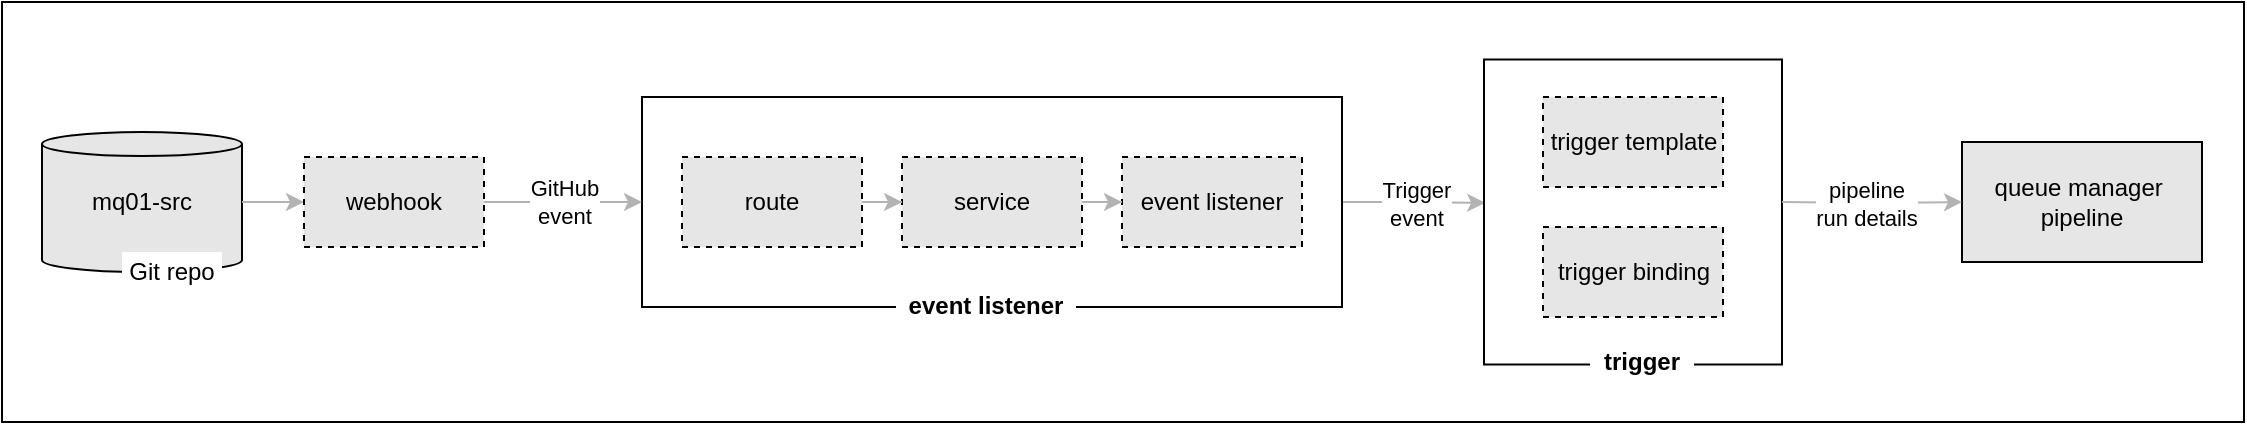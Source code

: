 <mxfile version="15.8.7" type="device"><diagram id="UTinChKDrVvf448LVd9W" name="Page-1"><mxGraphModel dx="359" dy="-546" grid="1" gridSize="10" guides="1" tooltips="1" connect="1" arrows="1" fold="1" page="1" pageScale="1" pageWidth="827" pageHeight="1169" math="0" shadow="0"><root><mxCell id="0"/><mxCell id="1" parent="0"/><mxCell id="bKudd2xnRLZ-KCtGkIEH-45" value="" style="rounded=0;whiteSpace=wrap;html=1;strokeWidth=1;fillColor=none;labelBorderColor=none;labelBackgroundColor=#E6E6E6;" parent="1" vertex="1"><mxGeometry x="1109" y="1290" width="1121" height="210" as="geometry"/></mxCell><mxCell id="bKudd2xnRLZ-KCtGkIEH-63" style="edgeStyle=orthogonalEdgeStyle;rounded=0;orthogonalLoop=1;jettySize=auto;html=1;entryX=0.004;entryY=0.47;entryDx=0;entryDy=0;strokeColor=#B3B3B3;entryPerimeter=0;" parent="1" source="bKudd2xnRLZ-KCtGkIEH-55" target="gmaEc8VDdeC2kXNNOYUd-1" edge="1"><mxGeometry relative="1" as="geometry"/></mxCell><mxCell id="bKudd2xnRLZ-KCtGkIEH-68" value="Trigger &lt;br&gt;event" style="edgeLabel;html=1;align=center;verticalAlign=middle;resizable=0;points=[];" parent="bKudd2xnRLZ-KCtGkIEH-63" vertex="1" connectable="0"><mxGeometry x="0.371" y="1" relative="1" as="geometry"><mxPoint x="-6.19" y="1" as="offset"/></mxGeometry></mxCell><mxCell id="gmaEc8VDdeC2kXNNOYUd-1" value="" style="rounded=0;whiteSpace=wrap;html=1;" parent="1" vertex="1"><mxGeometry x="1850" y="1318.75" width="149" height="152.5" as="geometry"/></mxCell><mxCell id="bKudd2xnRLZ-KCtGkIEH-44" value="" style="rounded=0;whiteSpace=wrap;html=1;" parent="1" vertex="1"><mxGeometry x="1429" y="1337.5" width="350" height="105" as="geometry"/></mxCell><mxCell id="bKudd2xnRLZ-KCtGkIEH-46" value="mq01-src" style="shape=cylinder2;whiteSpace=wrap;html=1;boundedLbl=1;backgroundOutline=1;size=6.0;strokeWidth=1;fontSize=12;fontColor=#000000;fillColor=#E6E6E6;" parent="1" vertex="1"><mxGeometry x="1129" y="1355" width="100" height="70" as="geometry"/></mxCell><mxCell id="bKudd2xnRLZ-KCtGkIEH-47" value="queue manager&amp;nbsp;&lt;br&gt;pipeline" style="rounded=0;whiteSpace=wrap;html=1;strokeWidth=1;fontSize=12;fontColor=#000000;fillColor=#E6E6E6;" parent="1" vertex="1"><mxGeometry x="2089" y="1360" width="120" height="60" as="geometry"/></mxCell><mxCell id="bKudd2xnRLZ-KCtGkIEH-48" value="Git repo" style="text;html=1;align=center;verticalAlign=middle;whiteSpace=wrap;rounded=0;fillColor=#ffffff;" parent="1" vertex="1"><mxGeometry x="1169" y="1415" width="50" height="20" as="geometry"/></mxCell><mxCell id="bKudd2xnRLZ-KCtGkIEH-49" style="edgeStyle=orthogonalEdgeStyle;rounded=0;orthogonalLoop=1;jettySize=auto;html=1;strokeColor=#B3B3B3;entryX=0;entryY=0.5;entryDx=0;entryDy=0;" parent="1" source="bKudd2xnRLZ-KCtGkIEH-46" target="bKudd2xnRLZ-KCtGkIEH-50" edge="1"><mxGeometry relative="1" as="geometry"><mxPoint x="1459" y="1390" as="targetPoint"/></mxGeometry></mxCell><mxCell id="bKudd2xnRLZ-KCtGkIEH-50" value="webhook" style="rounded=0;whiteSpace=wrap;html=1;fillColor=#E6E6E6;dashed=1;" parent="1" vertex="1"><mxGeometry x="1260" y="1367.5" width="90" height="45" as="geometry"/></mxCell><mxCell id="bKudd2xnRLZ-KCtGkIEH-51" value="GitHub&lt;br&gt;event" style="edgeStyle=orthogonalEdgeStyle;rounded=0;orthogonalLoop=1;jettySize=auto;html=1;strokeColor=#B3B3B3;entryX=0;entryY=0.5;entryDx=0;entryDy=0;exitX=1;exitY=0.5;exitDx=0;exitDy=0;" parent="1" source="bKudd2xnRLZ-KCtGkIEH-50" target="bKudd2xnRLZ-KCtGkIEH-44" edge="1"><mxGeometry relative="1" as="geometry"><mxPoint as="offset"/><Array as="points"><mxPoint x="1354" y="1390"/><mxPoint x="1354" y="1390"/></Array></mxGeometry></mxCell><mxCell id="bKudd2xnRLZ-KCtGkIEH-52" value="route" style="rounded=0;whiteSpace=wrap;html=1;fillColor=#E6E6E6;dashed=1;" parent="1" vertex="1"><mxGeometry x="1449" y="1367.5" width="90" height="45" as="geometry"/></mxCell><mxCell id="bKudd2xnRLZ-KCtGkIEH-53" value="service" style="rounded=0;whiteSpace=wrap;html=1;fillColor=#E6E6E6;dashed=1;" parent="1" vertex="1"><mxGeometry x="1559" y="1367.5" width="90" height="45" as="geometry"/></mxCell><mxCell id="bKudd2xnRLZ-KCtGkIEH-54" style="edgeStyle=orthogonalEdgeStyle;rounded=0;orthogonalLoop=1;jettySize=auto;html=1;entryX=0;entryY=0.5;entryDx=0;entryDy=0;strokeColor=#B3B3B3;" parent="1" source="bKudd2xnRLZ-KCtGkIEH-52" target="bKudd2xnRLZ-KCtGkIEH-53" edge="1"><mxGeometry relative="1" as="geometry"/></mxCell><mxCell id="bKudd2xnRLZ-KCtGkIEH-55" value="event listener" style="rounded=0;whiteSpace=wrap;html=1;fillColor=#E6E6E6;dashed=1;" parent="1" vertex="1"><mxGeometry x="1669" y="1367.5" width="90" height="45" as="geometry"/></mxCell><mxCell id="bKudd2xnRLZ-KCtGkIEH-56" style="edgeStyle=orthogonalEdgeStyle;rounded=0;orthogonalLoop=1;jettySize=auto;html=1;entryX=0;entryY=0.5;entryDx=0;entryDy=0;strokeColor=#B3B3B3;" parent="1" source="bKudd2xnRLZ-KCtGkIEH-53" target="bKudd2xnRLZ-KCtGkIEH-55" edge="1"><mxGeometry relative="1" as="geometry"/></mxCell><mxCell id="bKudd2xnRLZ-KCtGkIEH-57" value="trigger binding" style="rounded=0;whiteSpace=wrap;html=1;fillColor=#E6E6E6;dashed=1;" parent="1" vertex="1"><mxGeometry x="1879.5" y="1402.5" width="90" height="45" as="geometry"/></mxCell><mxCell id="bKudd2xnRLZ-KCtGkIEH-58" style="edgeStyle=orthogonalEdgeStyle;rounded=0;orthogonalLoop=1;jettySize=auto;html=1;entryX=0;entryY=0.5;entryDx=0;entryDy=0;strokeColor=#B3B3B3;" parent="1" target="bKudd2xnRLZ-KCtGkIEH-47" edge="1"><mxGeometry relative="1" as="geometry"><mxPoint x="1999" y="1390" as="sourcePoint"/></mxGeometry></mxCell><mxCell id="bKudd2xnRLZ-KCtGkIEH-67" value="pipeline &lt;br&gt;run details" style="edgeLabel;html=1;align=center;verticalAlign=middle;resizable=0;points=[];" parent="bKudd2xnRLZ-KCtGkIEH-58" vertex="1" connectable="0"><mxGeometry x="-0.222" relative="1" as="geometry"><mxPoint x="7.14" as="offset"/></mxGeometry></mxCell><mxCell id="bKudd2xnRLZ-KCtGkIEH-59" value="trigger template" style="rounded=0;whiteSpace=wrap;html=1;fillColor=#E6E6E6;dashed=1;" parent="1" vertex="1"><mxGeometry x="1879.5" y="1337.5" width="90" height="45" as="geometry"/></mxCell><mxCell id="bKudd2xnRLZ-KCtGkIEH-60" value="&lt;b&gt;&amp;nbsp; event listener&amp;nbsp;&amp;nbsp;&lt;/b&gt;" style="text;html=1;strokeColor=none;fillColor=none;align=center;verticalAlign=middle;whiteSpace=wrap;rounded=0;labelBackgroundColor=#ffffff;" parent="1" vertex="1"><mxGeometry x="1551.5" y="1431.5" width="97.5" height="20" as="geometry"/></mxCell><mxCell id="gmaEc8VDdeC2kXNNOYUd-2" value="&lt;b&gt;&amp;nbsp; trigger&amp;nbsp;&amp;nbsp;&lt;/b&gt;" style="text;html=1;strokeColor=none;fillColor=none;align=center;verticalAlign=middle;whiteSpace=wrap;rounded=0;labelBackgroundColor=#ffffff;" parent="1" vertex="1"><mxGeometry x="1879.5" y="1460" width="97.5" height="20" as="geometry"/></mxCell></root></mxGraphModel></diagram></mxfile>